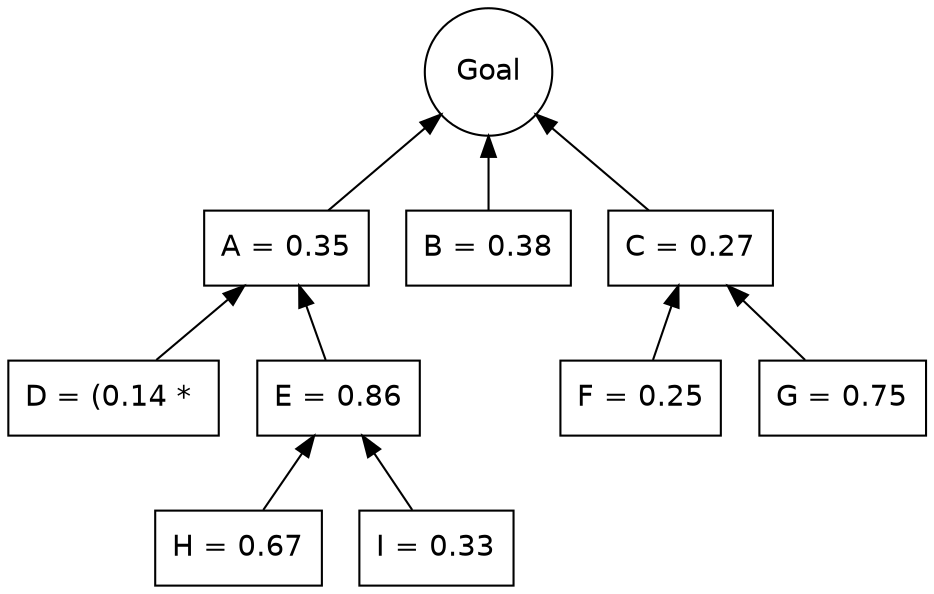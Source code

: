 digraph G {
    rankdir = BT;
	
	node [shape = circle, fontname = Helvetica]
		Goal

	node [shape = box, fontname = Helvetica]
		A [label = "A = 0.35"];
		B [label = "B = 0.38"];
		C [label = "C = 0.27"];
		D [label = "D = (0.14 * "];
		E [label = "E = 0.86"];
		F [label = "F = 0.25"];
		G [label = "G = 0.75"];
		H [label = "H = 0.67"];
		I [label = "I = 0.33"];
		
		
	edge [dir=""]
		A->Goal; B->Goal; C->Goal;
		D->A; E->A; F->C; G->C;
		H->E; I->E;
		


}